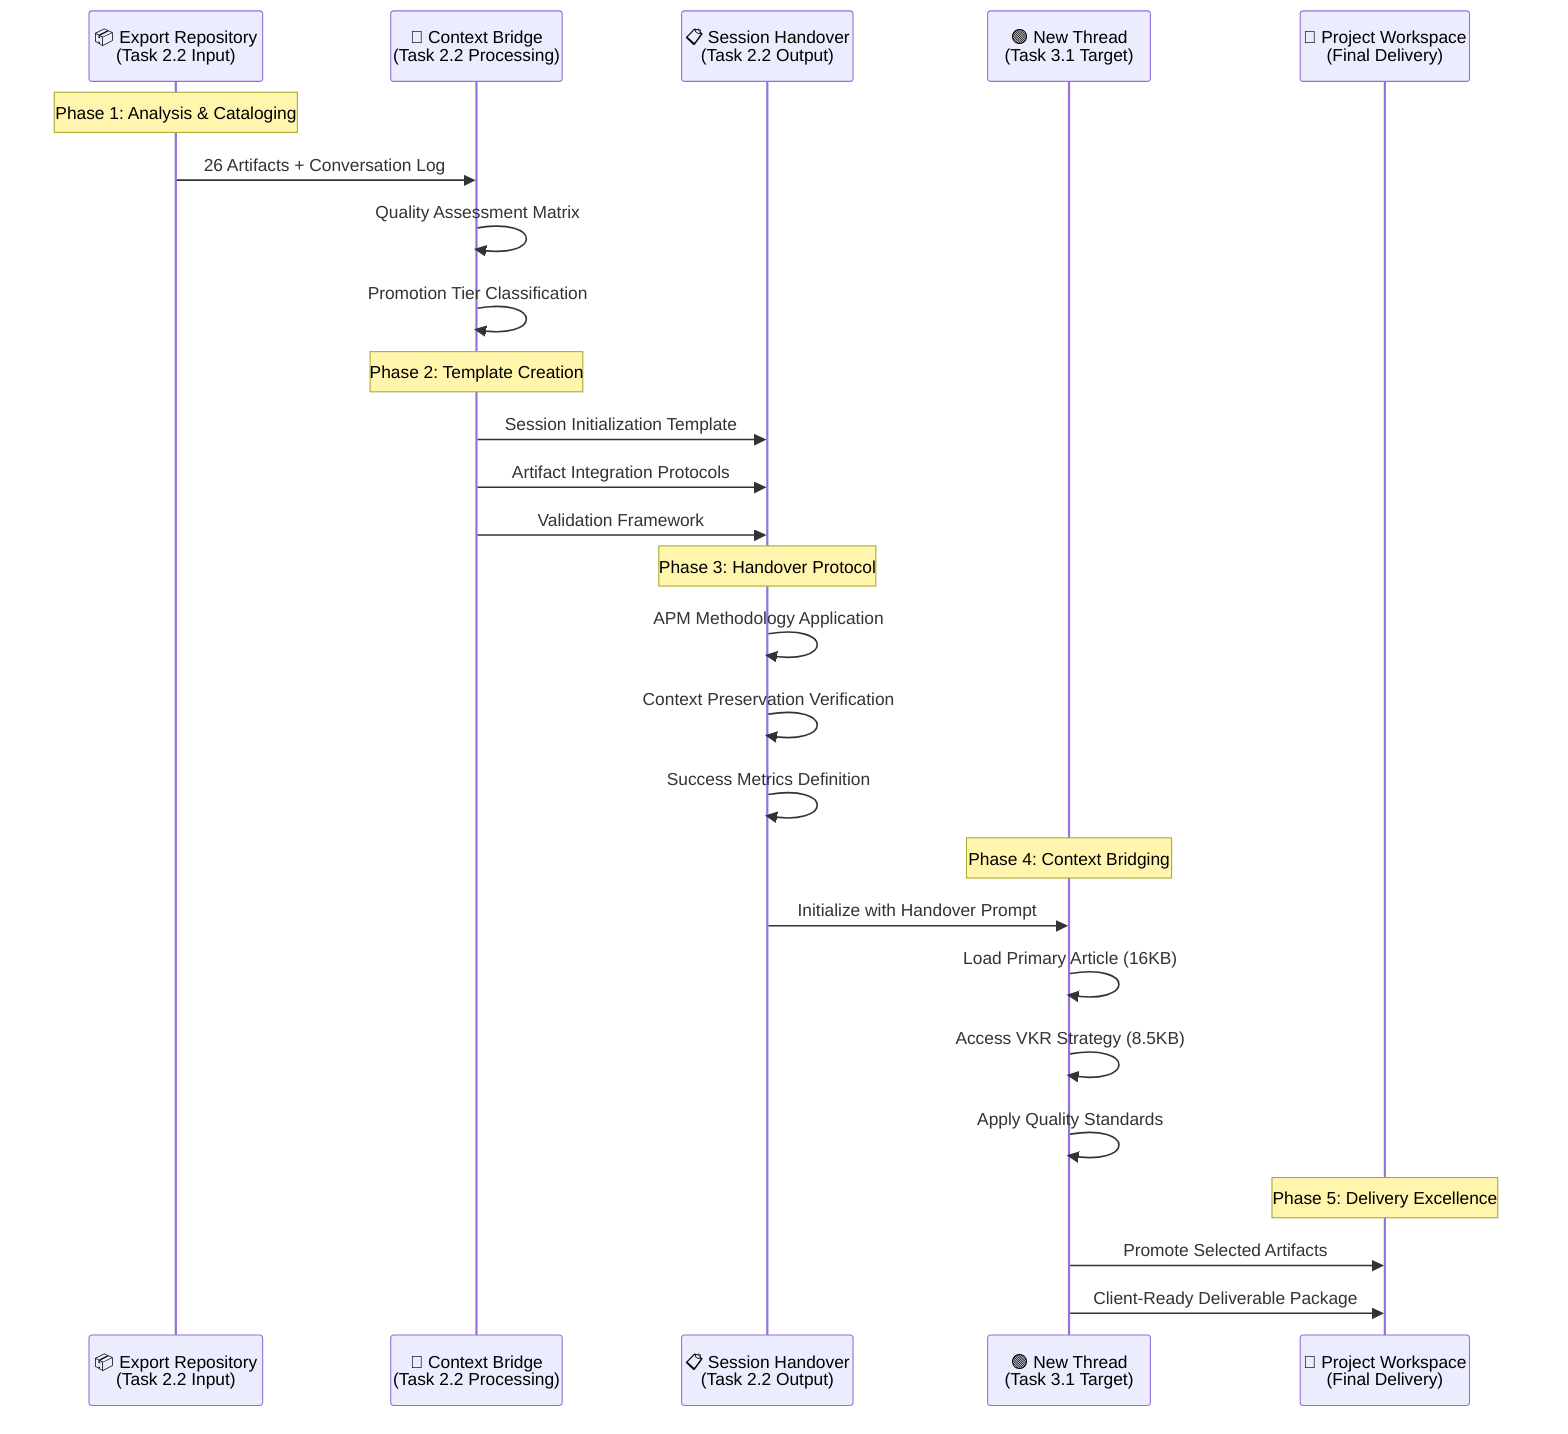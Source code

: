 sequenceDiagram
    participant ER as 📦 Export Repository<br/>(Task 2.2 Input)
    participant CB as 🌉 Context Bridge<br/>(Task 2.2 Processing)
    participant SH as 📋 Session Handover<br/>(Task 2.2 Output)
    participant NT as 🟢 New Thread<br/>(Task 3.1 Target)
    participant PW as 📂 Project Workspace<br/>(Final Delivery)

    Note over ER: Phase 1: Analysis & Cataloging
    ER->>CB: 26 Artifacts + Conversation Log
    CB->>CB: Quality Assessment Matrix
    CB->>CB: Promotion Tier Classification

    Note over CB: Phase 2: Template Creation
    CB->>SH: Session Initialization Template
    CB->>SH: Artifact Integration Protocols
    CB->>SH: Validation Framework

    Note over SH: Phase 3: Handover Protocol
    SH->>SH: APM Methodology Application
    SH->>SH: Context Preservation Verification
    SH->>SH: Success Metrics Definition

    Note over NT: Phase 4: Context Bridging
    SH->>NT: Initialize with Handover Prompt
    NT->>NT: Load Primary Article (16KB)
    NT->>NT: Access VKR Strategy (8.5KB)
    NT->>NT: Apply Quality Standards

    Note over PW: Phase 5: Delivery Excellence
    NT->>PW: Promote Selected Artifacts
    NT->>PW: Client-Ready Deliverable Package